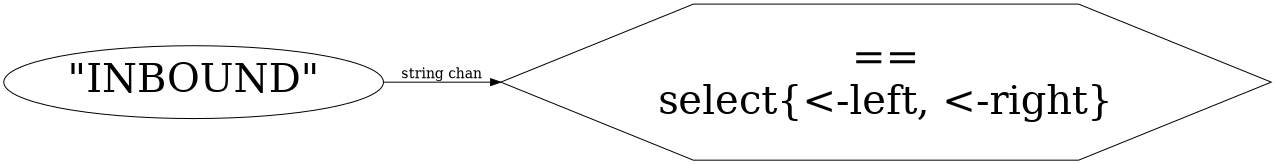digraph G {

	graph [
		size="8.5,8.5"
		rankdir="LR"
	];
	node [
		fontsize=40
	]

	EQUAL [
		label="==\nselect{<-left, <-right}"
		shape="hexagon"
	]

	"\"INBOUND\"" -> EQUAL [
			label="string chan"
	];
}
